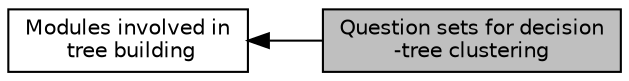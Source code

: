 digraph "Question sets for decision-tree clustering"
{
  edge [fontname="Helvetica",fontsize="10",labelfontname="Helvetica",labelfontsize="10"];
  node [fontname="Helvetica",fontsize="10",shape=record];
  rankdir=LR;
  Node1 [label="Modules involved in\l tree building",height=0.2,width=0.4,color="black", fillcolor="white", style="filled",URL="$group__tree__group.html",tooltip="See. "];
  Node0 [label="Question sets for decision\l-tree clustering",height=0.2,width=0.4,color="black", fillcolor="grey75", style="filled", fontcolor="black"];
  Node1->Node0 [shape=plaintext, dir="back", style="solid"];
}
